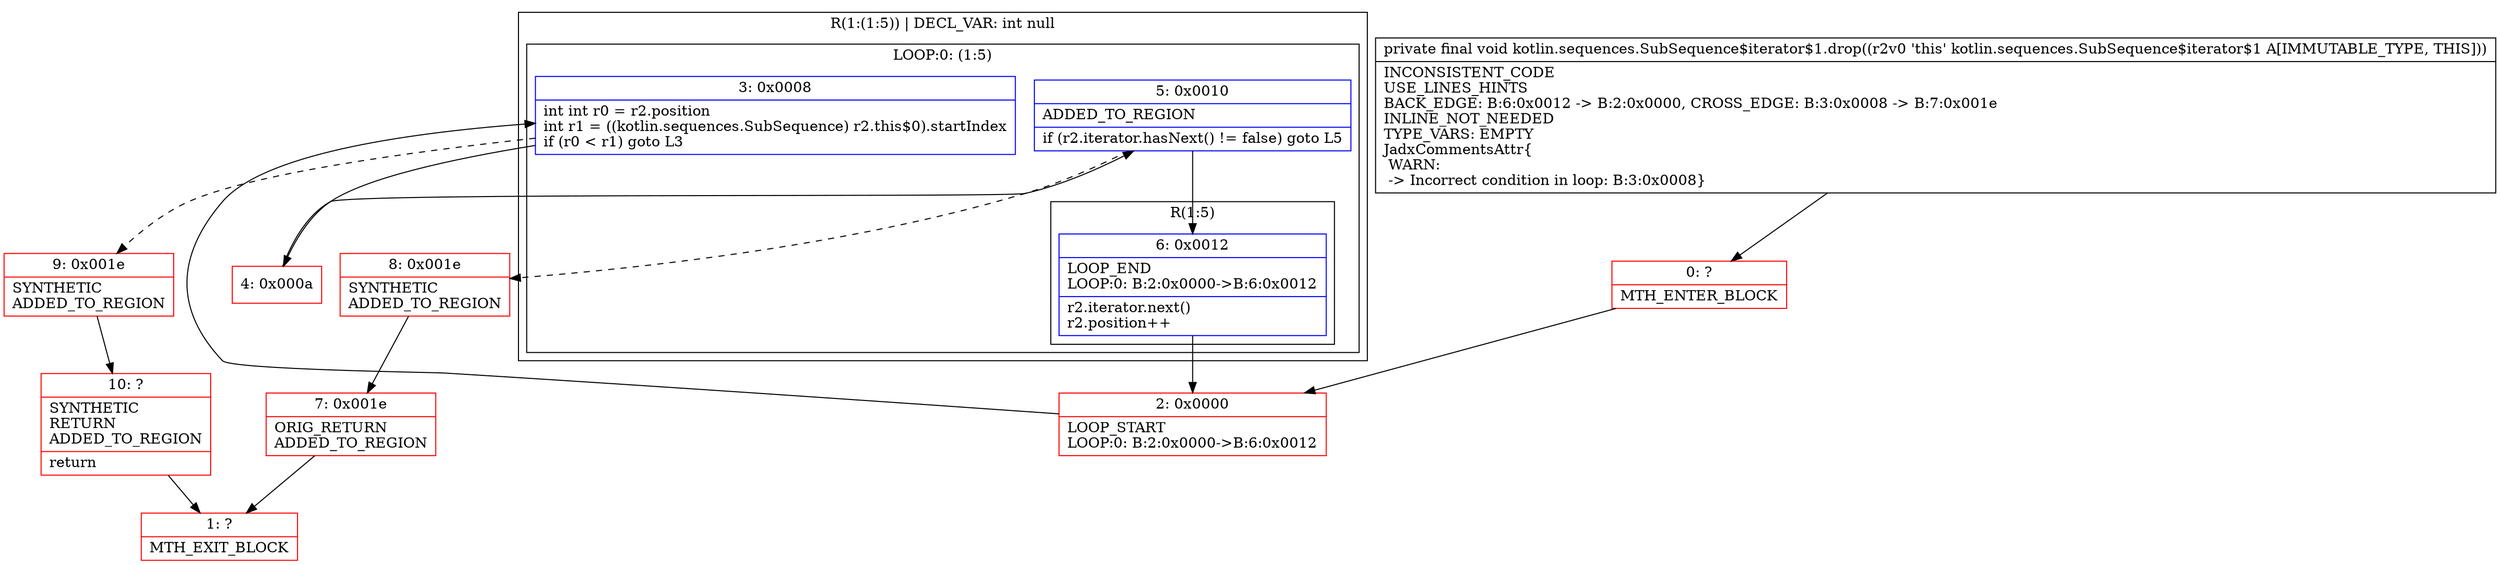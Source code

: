 digraph "CFG forkotlin.sequences.SubSequence$iterator$1.drop()V" {
subgraph cluster_Region_272763932 {
label = "R(1:(1:5)) | DECL_VAR: int null\l";
node [shape=record,color=blue];
subgraph cluster_LoopRegion_990188360 {
label = "LOOP:0: (1:5)";
node [shape=record,color=blue];
Node_3 [shape=record,label="{3\:\ 0x0008|int int r0 = r2.position\lint r1 = ((kotlin.sequences.SubSequence) r2.this$0).startIndex\lif (r0 \< r1) goto L3\l}"];
Node_5 [shape=record,label="{5\:\ 0x0010|ADDED_TO_REGION\l|if (r2.iterator.hasNext() != false) goto L5\l}"];
subgraph cluster_Region_1496240092 {
label = "R(1:5)";
node [shape=record,color=blue];
Node_6 [shape=record,label="{6\:\ 0x0012|LOOP_END\lLOOP:0: B:2:0x0000\-\>B:6:0x0012\l|r2.iterator.next()\lr2.position++\l}"];
}
}
}
Node_0 [shape=record,color=red,label="{0\:\ ?|MTH_ENTER_BLOCK\l}"];
Node_2 [shape=record,color=red,label="{2\:\ 0x0000|LOOP_START\lLOOP:0: B:2:0x0000\-\>B:6:0x0012\l}"];
Node_4 [shape=record,color=red,label="{4\:\ 0x000a}"];
Node_8 [shape=record,color=red,label="{8\:\ 0x001e|SYNTHETIC\lADDED_TO_REGION\l}"];
Node_7 [shape=record,color=red,label="{7\:\ 0x001e|ORIG_RETURN\lADDED_TO_REGION\l}"];
Node_1 [shape=record,color=red,label="{1\:\ ?|MTH_EXIT_BLOCK\l}"];
Node_9 [shape=record,color=red,label="{9\:\ 0x001e|SYNTHETIC\lADDED_TO_REGION\l}"];
Node_10 [shape=record,color=red,label="{10\:\ ?|SYNTHETIC\lRETURN\lADDED_TO_REGION\l|return\l}"];
MethodNode[shape=record,label="{private final void kotlin.sequences.SubSequence$iterator$1.drop((r2v0 'this' kotlin.sequences.SubSequence$iterator$1 A[IMMUTABLE_TYPE, THIS]))  | INCONSISTENT_CODE\lUSE_LINES_HINTS\lBACK_EDGE: B:6:0x0012 \-\> B:2:0x0000, CROSS_EDGE: B:3:0x0008 \-\> B:7:0x001e\lINLINE_NOT_NEEDED\lTYPE_VARS: EMPTY\lJadxCommentsAttr\{\l WARN: \l \-\> Incorrect condition in loop: B:3:0x0008\}\l}"];
MethodNode -> Node_0;Node_3 -> Node_4;
Node_3 -> Node_9[style=dashed];
Node_5 -> Node_6;
Node_5 -> Node_8[style=dashed];
Node_6 -> Node_2;
Node_0 -> Node_2;
Node_2 -> Node_3;
Node_4 -> Node_5;
Node_8 -> Node_7;
Node_7 -> Node_1;
Node_9 -> Node_10;
Node_10 -> Node_1;
}

